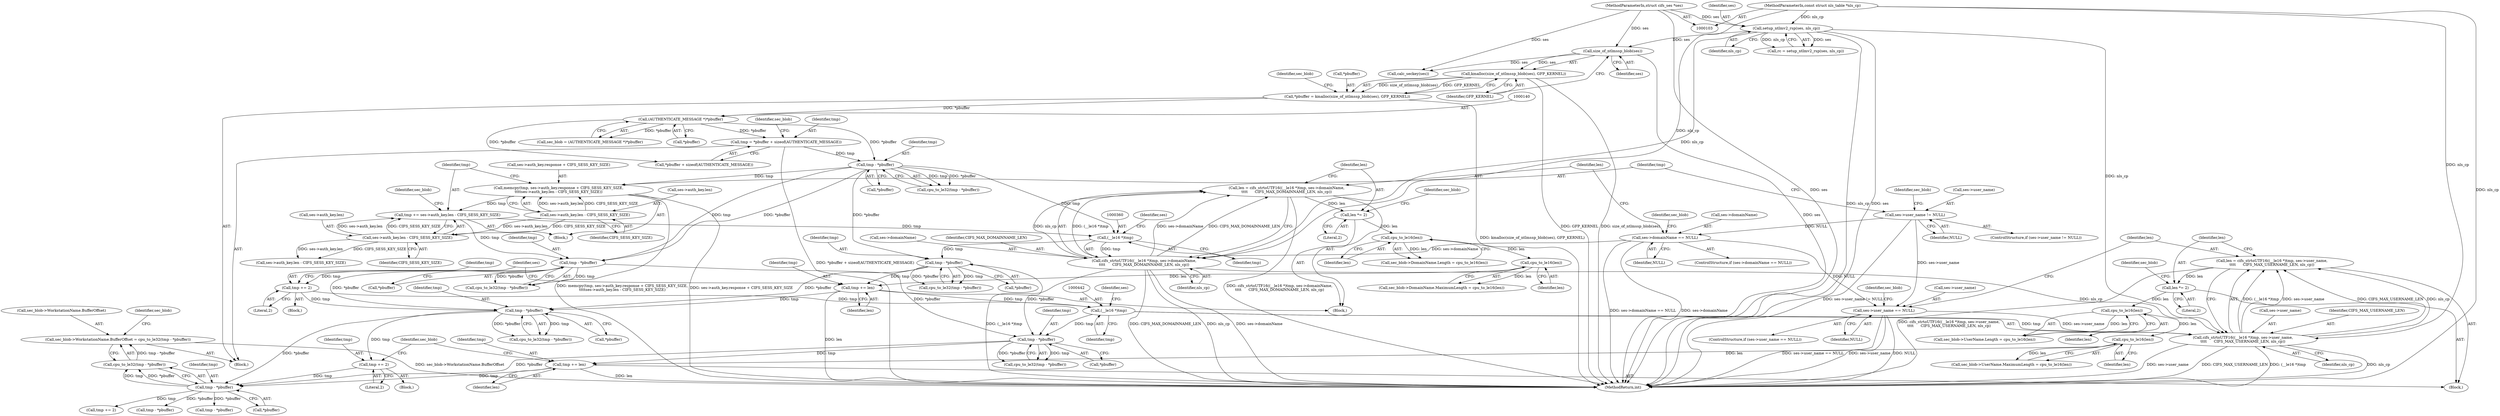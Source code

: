 digraph "0_linux_cabfb3680f78981d26c078a26e5c748531257ebb@pointer" {
"1000482" [label="(Call,sec_blob->WorkstationName.BufferOffset = cpu_to_le32(tmp - *pbuffer))"];
"1000488" [label="(Call,cpu_to_le32(tmp - *pbuffer))"];
"1000489" [label="(Call,tmp - *pbuffer)"];
"1000479" [label="(Call,tmp += len)"];
"1000477" [label="(Call,cpu_to_le16(len))"];
"1000469" [label="(Call,cpu_to_le16(len))"];
"1000449" [label="(Call,len *= 2)"];
"1000438" [label="(Call,len = cifs_strtoUTF16((__le16 *)tmp, ses->user_name,\n\t\t\t\t      CIFS_MAX_USERNAME_LEN, nls_cp))"];
"1000440" [label="(Call,cifs_strtoUTF16((__le16 *)tmp, ses->user_name,\n\t\t\t\t      CIFS_MAX_USERNAME_LEN, nls_cp))"];
"1000441" [label="(Call,(__le16 *)tmp)"];
"1000350" [label="(Call,tmp += 2)"];
"1000332" [label="(Call,tmp - *pbuffer)"];
"1000238" [label="(Call,tmp - *pbuffer)"];
"1000195" [label="(Call,tmp = *pbuffer + sizeof(AUTHENTICATE_MESSAGE))"];
"1000139" [label="(Call,(AUTHENTICATE_MESSAGE *)*pbuffer)"];
"1000130" [label="(Call,*pbuffer = kmalloc(size_of_ntlmssp_blob(ses), GFP_KERNEL))"];
"1000133" [label="(Call,kmalloc(size_of_ntlmssp_blob(ses), GFP_KERNEL))"];
"1000134" [label="(Call,size_of_ntlmssp_blob(ses))"];
"1000115" [label="(Call,setup_ntlmv2_rsp(ses, nls_cp))"];
"1000106" [label="(MethodParameterIn,struct cifs_ses *ses)"];
"1000107" [label="(MethodParameterIn,const struct nls_table *nls_cp)"];
"1000265" [label="(Call,tmp += ses->auth_key.len - CIFS_SESS_KEY_SIZE)"];
"1000267" [label="(Call,ses->auth_key.len - CIFS_SESS_KEY_SIZE)"];
"1000258" [label="(Call,ses->auth_key.len - CIFS_SESS_KEY_SIZE)"];
"1000249" [label="(Call,memcpy(tmp, ses->auth_key.response + CIFS_SESS_KEY_SIZE,\n\t\t\t\tses->auth_key.len - CIFS_SESS_KEY_SIZE))"];
"1000397" [label="(Call,tmp += len)"];
"1000395" [label="(Call,cpu_to_le16(len))"];
"1000387" [label="(Call,cpu_to_le16(len))"];
"1000367" [label="(Call,len *= 2)"];
"1000356" [label="(Call,len = cifs_strtoUTF16((__le16 *)tmp, ses->domainName,\n\t\t\t\t      CIFS_MAX_DOMAINNAME_LEN, nls_cp))"];
"1000358" [label="(Call,cifs_strtoUTF16((__le16 *)tmp, ses->domainName,\n\t\t\t\t      CIFS_MAX_DOMAINNAME_LEN, nls_cp))"];
"1000359" [label="(Call,(__le16 *)tmp)"];
"1000319" [label="(Call,ses->domainName == NULL)"];
"1000243" [label="(Call,ses->user_name != NULL)"];
"1000377" [label="(Call,tmp - *pbuffer)"];
"1000401" [label="(Call,ses->user_name == NULL)"];
"1000459" [label="(Call,tmp - *pbuffer)"];
"1000432" [label="(Call,tmp += 2)"];
"1000414" [label="(Call,tmp - *pbuffer)"];
"1000116" [label="(Identifier,ses)"];
"1000376" [label="(Call,cpu_to_le32(tmp - *pbuffer))"];
"1000249" [label="(Call,memcpy(tmp, ses->auth_key.response + CIFS_SESS_KEY_SIZE,\n\t\t\t\tses->auth_key.len - CIFS_SESS_KEY_SIZE))"];
"1000362" [label="(Call,ses->domainName)"];
"1000482" [label="(Call,sec_blob->WorkstationName.BufferOffset = cpu_to_le32(tmp - *pbuffer))"];
"1000402" [label="(Call,ses->user_name)"];
"1000444" [label="(Call,ses->user_name)"];
"1000478" [label="(Identifier,len)"];
"1000441" [label="(Call,(__le16 *)tmp)"];
"1000438" [label="(Call,len = cifs_strtoUTF16((__le16 *)tmp, ses->user_name,\n\t\t\t\t      CIFS_MAX_USERNAME_LEN, nls_cp))"];
"1000204" [label="(Identifier,sec_blob)"];
"1000248" [label="(Block,)"];
"1000463" [label="(Call,sec_blob->UserName.Length = cpu_to_le16(len))"];
"1000395" [label="(Call,cpu_to_le16(len))"];
"1000455" [label="(Identifier,sec_blob)"];
"1000195" [label="(Call,tmp = *pbuffer + sizeof(AUTHENTICATE_MESSAGE))"];
"1000416" [label="(Call,*pbuffer)"];
"1000365" [label="(Identifier,CIFS_MAX_DOMAINNAME_LEN)"];
"1000134" [label="(Call,size_of_ntlmssp_blob(ses))"];
"1000135" [label="(Identifier,ses)"];
"1000449" [label="(Call,len *= 2)"];
"1000443" [label="(Identifier,tmp)"];
"1000267" [label="(Call,ses->auth_key.len - CIFS_SESS_KEY_SIZE)"];
"1000445" [label="(Identifier,ses)"];
"1000488" [label="(Call,cpu_to_le32(tmp - *pbuffer))"];
"1000469" [label="(Call,cpu_to_le16(len))"];
"1000243" [label="(Call,ses->user_name != NULL)"];
"1000363" [label="(Identifier,ses)"];
"1000242" [label="(ControlStructure,if (ses->user_name != NULL))"];
"1000528" [label="(Call,calc_seckey(ses))"];
"1000415" [label="(Identifier,tmp)"];
"1000133" [label="(Call,kmalloc(size_of_ntlmssp_blob(ses), GFP_KERNEL))"];
"1000451" [label="(Literal,2)"];
"1000440" [label="(Call,cifs_strtoUTF16((__le16 *)tmp, ses->user_name,\n\t\t\t\t      CIFS_MAX_USERNAME_LEN, nls_cp))"];
"1000399" [label="(Identifier,len)"];
"1000259" [label="(Call,ses->auth_key.len)"];
"1000477" [label="(Call,cpu_to_le16(len))"];
"1000410" [label="(Identifier,sec_blob)"];
"1000273" [label="(Identifier,CIFS_SESS_KEY_SIZE)"];
"1000507" [label="(Call,tmp += 2)"];
"1000480" [label="(Identifier,tmp)"];
"1000139" [label="(Call,(AUTHENTICATE_MESSAGE *)*pbuffer)"];
"1000324" [label="(Block,)"];
"1000470" [label="(Identifier,len)"];
"1000373" [label="(Identifier,sec_blob)"];
"1000356" [label="(Call,len = cifs_strtoUTF16((__le16 *)tmp, ses->domainName,\n\t\t\t\t      CIFS_MAX_DOMAINNAME_LEN, nls_cp))"];
"1000483" [label="(Call,sec_blob->WorkstationName.BufferOffset)"];
"1000485" [label="(Identifier,sec_blob)"];
"1000334" [label="(Call,*pbuffer)"];
"1000369" [label="(Literal,2)"];
"1000606" [label="(MethodReturn,int)"];
"1000281" [label="(Call,ses->auth_key.len - CIFS_SESS_KEY_SIZE)"];
"1000136" [label="(Identifier,GFP_KERNEL)"];
"1000405" [label="(Identifier,NULL)"];
"1000115" [label="(Call,setup_ntlmv2_rsp(ses, nls_cp))"];
"1000138" [label="(Identifier,sec_blob)"];
"1000459" [label="(Call,tmp - *pbuffer)"];
"1000546" [label="(Call,tmp - *pbuffer)"];
"1000196" [label="(Identifier,tmp)"];
"1000432" [label="(Call,tmp += 2)"];
"1000379" [label="(Call,*pbuffer)"];
"1000250" [label="(Identifier,tmp)"];
"1000318" [label="(ControlStructure,if (ses->domainName == NULL))"];
"1000460" [label="(Identifier,tmp)"];
"1000264" [label="(Identifier,CIFS_SESS_KEY_SIZE)"];
"1000354" [label="(Block,)"];
"1000458" [label="(Call,cpu_to_le32(tmp - *pbuffer))"];
"1000439" [label="(Identifier,len)"];
"1000396" [label="(Identifier,len)"];
"1000414" [label="(Call,tmp - *pbuffer)"];
"1000265" [label="(Call,tmp += ses->auth_key.len - CIFS_SESS_KEY_SIZE)"];
"1000131" [label="(Call,*pbuffer)"];
"1000277" [label="(Identifier,sec_blob)"];
"1000481" [label="(Identifier,len)"];
"1000403" [label="(Identifier,ses)"];
"1000333" [label="(Identifier,tmp)"];
"1000461" [label="(Call,*pbuffer)"];
"1000387" [label="(Call,cpu_to_le16(len))"];
"1000357" [label="(Identifier,len)"];
"1000401" [label="(Call,ses->user_name == NULL)"];
"1000578" [label="(Call,tmp - *pbuffer)"];
"1000397" [label="(Call,tmp += len)"];
"1000319" [label="(Call,ses->domainName == NULL)"];
"1000239" [label="(Identifier,tmp)"];
"1000450" [label="(Identifier,len)"];
"1000137" [label="(Call,sec_blob = (AUTHENTICATE_MESSAGE *)*pbuffer)"];
"1000378" [label="(Identifier,tmp)"];
"1000359" [label="(Call,(__le16 *)tmp)"];
"1000130" [label="(Call,*pbuffer = kmalloc(size_of_ntlmssp_blob(ses), GFP_KERNEL))"];
"1000389" [label="(Call,sec_blob->DomainName.MaximumLength = cpu_to_le16(len))"];
"1000433" [label="(Identifier,tmp)"];
"1000368" [label="(Identifier,len)"];
"1000331" [label="(Call,cpu_to_le32(tmp - *pbuffer))"];
"1000400" [label="(ControlStructure,if (ses->user_name == NULL))"];
"1000381" [label="(Call,sec_blob->DomainName.Length = cpu_to_le16(len))"];
"1000367" [label="(Call,len *= 2)"];
"1000320" [label="(Call,ses->domainName)"];
"1000388" [label="(Identifier,len)"];
"1000434" [label="(Literal,2)"];
"1000106" [label="(MethodParameterIn,struct cifs_ses *ses)"];
"1000413" [label="(Call,cpu_to_le32(tmp - *pbuffer))"];
"1000471" [label="(Call,sec_blob->UserName.MaximumLength = cpu_to_le16(len))"];
"1000406" [label="(Block,)"];
"1000251" [label="(Call,ses->auth_key.response + CIFS_SESS_KEY_SIZE)"];
"1000240" [label="(Call,*pbuffer)"];
"1000268" [label="(Call,ses->auth_key.len)"];
"1000358" [label="(Call,cifs_strtoUTF16((__le16 *)tmp, ses->domainName,\n\t\t\t\t      CIFS_MAX_DOMAINNAME_LEN, nls_cp))"];
"1000490" [label="(Identifier,tmp)"];
"1000479" [label="(Call,tmp += len)"];
"1000350" [label="(Call,tmp += 2)"];
"1000258" [label="(Call,ses->auth_key.len - CIFS_SESS_KEY_SIZE)"];
"1000307" [label="(Identifier,sec_blob)"];
"1000352" [label="(Literal,2)"];
"1000366" [label="(Identifier,nls_cp)"];
"1000197" [label="(Call,*pbuffer + sizeof(AUTHENTICATE_MESSAGE))"];
"1000447" [label="(Identifier,CIFS_MAX_USERNAME_LEN)"];
"1000141" [label="(Call,*pbuffer)"];
"1000113" [label="(Call,rc = setup_ntlmv2_rsp(ses, nls_cp))"];
"1000361" [label="(Identifier,tmp)"];
"1000377" [label="(Call,tmp - *pbuffer)"];
"1000108" [label="(Block,)"];
"1000491" [label="(Call,*pbuffer)"];
"1000436" [label="(Block,)"];
"1000244" [label="(Call,ses->user_name)"];
"1000247" [label="(Identifier,NULL)"];
"1000328" [label="(Identifier,sec_blob)"];
"1000323" [label="(Identifier,NULL)"];
"1000238" [label="(Call,tmp - *pbuffer)"];
"1000107" [label="(MethodParameterIn,const struct nls_table *nls_cp)"];
"1000237" [label="(Call,cpu_to_le32(tmp - *pbuffer))"];
"1000496" [label="(Identifier,sec_blob)"];
"1000448" [label="(Identifier,nls_cp)"];
"1000332" [label="(Call,tmp - *pbuffer)"];
"1000351" [label="(Identifier,tmp)"];
"1000398" [label="(Identifier,tmp)"];
"1000266" [label="(Identifier,tmp)"];
"1000489" [label="(Call,tmp - *pbuffer)"];
"1000117" [label="(Identifier,nls_cp)"];
"1000482" -> "1000108"  [label="AST: "];
"1000482" -> "1000488"  [label="CFG: "];
"1000483" -> "1000482"  [label="AST: "];
"1000488" -> "1000482"  [label="AST: "];
"1000496" -> "1000482"  [label="CFG: "];
"1000482" -> "1000606"  [label="DDG: sec_blob->WorkstationName.BufferOffset"];
"1000488" -> "1000482"  [label="DDG: tmp - *pbuffer"];
"1000488" -> "1000489"  [label="CFG: "];
"1000489" -> "1000488"  [label="AST: "];
"1000489" -> "1000488"  [label="DDG: tmp"];
"1000489" -> "1000488"  [label="DDG: *pbuffer"];
"1000489" -> "1000491"  [label="CFG: "];
"1000490" -> "1000489"  [label="AST: "];
"1000491" -> "1000489"  [label="AST: "];
"1000479" -> "1000489"  [label="DDG: tmp"];
"1000432" -> "1000489"  [label="DDG: tmp"];
"1000459" -> "1000489"  [label="DDG: *pbuffer"];
"1000414" -> "1000489"  [label="DDG: *pbuffer"];
"1000489" -> "1000507"  [label="DDG: tmp"];
"1000489" -> "1000546"  [label="DDG: *pbuffer"];
"1000489" -> "1000578"  [label="DDG: *pbuffer"];
"1000479" -> "1000436"  [label="AST: "];
"1000479" -> "1000481"  [label="CFG: "];
"1000480" -> "1000479"  [label="AST: "];
"1000481" -> "1000479"  [label="AST: "];
"1000485" -> "1000479"  [label="CFG: "];
"1000479" -> "1000606"  [label="DDG: len"];
"1000477" -> "1000479"  [label="DDG: len"];
"1000459" -> "1000479"  [label="DDG: tmp"];
"1000477" -> "1000471"  [label="AST: "];
"1000477" -> "1000478"  [label="CFG: "];
"1000478" -> "1000477"  [label="AST: "];
"1000471" -> "1000477"  [label="CFG: "];
"1000477" -> "1000471"  [label="DDG: len"];
"1000469" -> "1000477"  [label="DDG: len"];
"1000469" -> "1000463"  [label="AST: "];
"1000469" -> "1000470"  [label="CFG: "];
"1000470" -> "1000469"  [label="AST: "];
"1000463" -> "1000469"  [label="CFG: "];
"1000469" -> "1000463"  [label="DDG: len"];
"1000449" -> "1000469"  [label="DDG: len"];
"1000449" -> "1000436"  [label="AST: "];
"1000449" -> "1000451"  [label="CFG: "];
"1000450" -> "1000449"  [label="AST: "];
"1000451" -> "1000449"  [label="AST: "];
"1000455" -> "1000449"  [label="CFG: "];
"1000438" -> "1000449"  [label="DDG: len"];
"1000438" -> "1000436"  [label="AST: "];
"1000438" -> "1000440"  [label="CFG: "];
"1000439" -> "1000438"  [label="AST: "];
"1000440" -> "1000438"  [label="AST: "];
"1000450" -> "1000438"  [label="CFG: "];
"1000438" -> "1000606"  [label="DDG: cifs_strtoUTF16((__le16 *)tmp, ses->user_name,\n\t\t\t\t      CIFS_MAX_USERNAME_LEN, nls_cp)"];
"1000440" -> "1000438"  [label="DDG: (__le16 *)tmp"];
"1000440" -> "1000438"  [label="DDG: ses->user_name"];
"1000440" -> "1000438"  [label="DDG: CIFS_MAX_USERNAME_LEN"];
"1000440" -> "1000438"  [label="DDG: nls_cp"];
"1000440" -> "1000448"  [label="CFG: "];
"1000441" -> "1000440"  [label="AST: "];
"1000444" -> "1000440"  [label="AST: "];
"1000447" -> "1000440"  [label="AST: "];
"1000448" -> "1000440"  [label="AST: "];
"1000440" -> "1000606"  [label="DDG: CIFS_MAX_USERNAME_LEN"];
"1000440" -> "1000606"  [label="DDG: (__le16 *)tmp"];
"1000440" -> "1000606"  [label="DDG: nls_cp"];
"1000440" -> "1000606"  [label="DDG: ses->user_name"];
"1000441" -> "1000440"  [label="DDG: tmp"];
"1000401" -> "1000440"  [label="DDG: ses->user_name"];
"1000115" -> "1000440"  [label="DDG: nls_cp"];
"1000358" -> "1000440"  [label="DDG: nls_cp"];
"1000107" -> "1000440"  [label="DDG: nls_cp"];
"1000441" -> "1000443"  [label="CFG: "];
"1000442" -> "1000441"  [label="AST: "];
"1000443" -> "1000441"  [label="AST: "];
"1000445" -> "1000441"  [label="CFG: "];
"1000350" -> "1000441"  [label="DDG: tmp"];
"1000397" -> "1000441"  [label="DDG: tmp"];
"1000441" -> "1000459"  [label="DDG: tmp"];
"1000350" -> "1000324"  [label="AST: "];
"1000350" -> "1000352"  [label="CFG: "];
"1000351" -> "1000350"  [label="AST: "];
"1000352" -> "1000350"  [label="AST: "];
"1000403" -> "1000350"  [label="CFG: "];
"1000332" -> "1000350"  [label="DDG: tmp"];
"1000350" -> "1000414"  [label="DDG: tmp"];
"1000332" -> "1000331"  [label="AST: "];
"1000332" -> "1000334"  [label="CFG: "];
"1000333" -> "1000332"  [label="AST: "];
"1000334" -> "1000332"  [label="AST: "];
"1000331" -> "1000332"  [label="CFG: "];
"1000332" -> "1000331"  [label="DDG: tmp"];
"1000332" -> "1000331"  [label="DDG: *pbuffer"];
"1000238" -> "1000332"  [label="DDG: tmp"];
"1000238" -> "1000332"  [label="DDG: *pbuffer"];
"1000265" -> "1000332"  [label="DDG: tmp"];
"1000332" -> "1000414"  [label="DDG: *pbuffer"];
"1000332" -> "1000459"  [label="DDG: *pbuffer"];
"1000238" -> "1000237"  [label="AST: "];
"1000238" -> "1000240"  [label="CFG: "];
"1000239" -> "1000238"  [label="AST: "];
"1000240" -> "1000238"  [label="AST: "];
"1000237" -> "1000238"  [label="CFG: "];
"1000238" -> "1000237"  [label="DDG: tmp"];
"1000238" -> "1000237"  [label="DDG: *pbuffer"];
"1000195" -> "1000238"  [label="DDG: tmp"];
"1000139" -> "1000238"  [label="DDG: *pbuffer"];
"1000238" -> "1000249"  [label="DDG: tmp"];
"1000238" -> "1000359"  [label="DDG: tmp"];
"1000238" -> "1000377"  [label="DDG: *pbuffer"];
"1000195" -> "1000108"  [label="AST: "];
"1000195" -> "1000197"  [label="CFG: "];
"1000196" -> "1000195"  [label="AST: "];
"1000197" -> "1000195"  [label="AST: "];
"1000204" -> "1000195"  [label="CFG: "];
"1000195" -> "1000606"  [label="DDG: *pbuffer + sizeof(AUTHENTICATE_MESSAGE)"];
"1000139" -> "1000195"  [label="DDG: *pbuffer"];
"1000139" -> "1000137"  [label="AST: "];
"1000139" -> "1000141"  [label="CFG: "];
"1000140" -> "1000139"  [label="AST: "];
"1000141" -> "1000139"  [label="AST: "];
"1000137" -> "1000139"  [label="CFG: "];
"1000139" -> "1000137"  [label="DDG: *pbuffer"];
"1000130" -> "1000139"  [label="DDG: *pbuffer"];
"1000139" -> "1000197"  [label="DDG: *pbuffer"];
"1000130" -> "1000108"  [label="AST: "];
"1000130" -> "1000133"  [label="CFG: "];
"1000131" -> "1000130"  [label="AST: "];
"1000133" -> "1000130"  [label="AST: "];
"1000138" -> "1000130"  [label="CFG: "];
"1000130" -> "1000606"  [label="DDG: kmalloc(size_of_ntlmssp_blob(ses), GFP_KERNEL)"];
"1000133" -> "1000130"  [label="DDG: size_of_ntlmssp_blob(ses)"];
"1000133" -> "1000130"  [label="DDG: GFP_KERNEL"];
"1000133" -> "1000136"  [label="CFG: "];
"1000134" -> "1000133"  [label="AST: "];
"1000136" -> "1000133"  [label="AST: "];
"1000133" -> "1000606"  [label="DDG: size_of_ntlmssp_blob(ses)"];
"1000133" -> "1000606"  [label="DDG: GFP_KERNEL"];
"1000134" -> "1000133"  [label="DDG: ses"];
"1000134" -> "1000135"  [label="CFG: "];
"1000135" -> "1000134"  [label="AST: "];
"1000136" -> "1000134"  [label="CFG: "];
"1000134" -> "1000606"  [label="DDG: ses"];
"1000115" -> "1000134"  [label="DDG: ses"];
"1000106" -> "1000134"  [label="DDG: ses"];
"1000134" -> "1000528"  [label="DDG: ses"];
"1000115" -> "1000113"  [label="AST: "];
"1000115" -> "1000117"  [label="CFG: "];
"1000116" -> "1000115"  [label="AST: "];
"1000117" -> "1000115"  [label="AST: "];
"1000113" -> "1000115"  [label="CFG: "];
"1000115" -> "1000606"  [label="DDG: nls_cp"];
"1000115" -> "1000606"  [label="DDG: ses"];
"1000115" -> "1000113"  [label="DDG: ses"];
"1000115" -> "1000113"  [label="DDG: nls_cp"];
"1000106" -> "1000115"  [label="DDG: ses"];
"1000107" -> "1000115"  [label="DDG: nls_cp"];
"1000115" -> "1000358"  [label="DDG: nls_cp"];
"1000106" -> "1000103"  [label="AST: "];
"1000106" -> "1000606"  [label="DDG: ses"];
"1000106" -> "1000528"  [label="DDG: ses"];
"1000107" -> "1000103"  [label="AST: "];
"1000107" -> "1000606"  [label="DDG: nls_cp"];
"1000107" -> "1000358"  [label="DDG: nls_cp"];
"1000265" -> "1000248"  [label="AST: "];
"1000265" -> "1000267"  [label="CFG: "];
"1000266" -> "1000265"  [label="AST: "];
"1000267" -> "1000265"  [label="AST: "];
"1000277" -> "1000265"  [label="CFG: "];
"1000267" -> "1000265"  [label="DDG: ses->auth_key.len"];
"1000267" -> "1000265"  [label="DDG: CIFS_SESS_KEY_SIZE"];
"1000249" -> "1000265"  [label="DDG: tmp"];
"1000265" -> "1000359"  [label="DDG: tmp"];
"1000267" -> "1000273"  [label="CFG: "];
"1000268" -> "1000267"  [label="AST: "];
"1000273" -> "1000267"  [label="AST: "];
"1000258" -> "1000267"  [label="DDG: ses->auth_key.len"];
"1000258" -> "1000267"  [label="DDG: CIFS_SESS_KEY_SIZE"];
"1000267" -> "1000281"  [label="DDG: ses->auth_key.len"];
"1000267" -> "1000281"  [label="DDG: CIFS_SESS_KEY_SIZE"];
"1000258" -> "1000249"  [label="AST: "];
"1000258" -> "1000264"  [label="CFG: "];
"1000259" -> "1000258"  [label="AST: "];
"1000264" -> "1000258"  [label="AST: "];
"1000249" -> "1000258"  [label="CFG: "];
"1000258" -> "1000249"  [label="DDG: ses->auth_key.len"];
"1000258" -> "1000249"  [label="DDG: CIFS_SESS_KEY_SIZE"];
"1000249" -> "1000248"  [label="AST: "];
"1000250" -> "1000249"  [label="AST: "];
"1000251" -> "1000249"  [label="AST: "];
"1000266" -> "1000249"  [label="CFG: "];
"1000249" -> "1000606"  [label="DDG: ses->auth_key.response + CIFS_SESS_KEY_SIZE"];
"1000249" -> "1000606"  [label="DDG: memcpy(tmp, ses->auth_key.response + CIFS_SESS_KEY_SIZE,\n\t\t\t\tses->auth_key.len - CIFS_SESS_KEY_SIZE)"];
"1000397" -> "1000354"  [label="AST: "];
"1000397" -> "1000399"  [label="CFG: "];
"1000398" -> "1000397"  [label="AST: "];
"1000399" -> "1000397"  [label="AST: "];
"1000403" -> "1000397"  [label="CFG: "];
"1000397" -> "1000606"  [label="DDG: len"];
"1000395" -> "1000397"  [label="DDG: len"];
"1000377" -> "1000397"  [label="DDG: tmp"];
"1000397" -> "1000414"  [label="DDG: tmp"];
"1000395" -> "1000389"  [label="AST: "];
"1000395" -> "1000396"  [label="CFG: "];
"1000396" -> "1000395"  [label="AST: "];
"1000389" -> "1000395"  [label="CFG: "];
"1000395" -> "1000389"  [label="DDG: len"];
"1000387" -> "1000395"  [label="DDG: len"];
"1000387" -> "1000381"  [label="AST: "];
"1000387" -> "1000388"  [label="CFG: "];
"1000388" -> "1000387"  [label="AST: "];
"1000381" -> "1000387"  [label="CFG: "];
"1000387" -> "1000381"  [label="DDG: len"];
"1000367" -> "1000387"  [label="DDG: len"];
"1000367" -> "1000354"  [label="AST: "];
"1000367" -> "1000369"  [label="CFG: "];
"1000368" -> "1000367"  [label="AST: "];
"1000369" -> "1000367"  [label="AST: "];
"1000373" -> "1000367"  [label="CFG: "];
"1000356" -> "1000367"  [label="DDG: len"];
"1000356" -> "1000354"  [label="AST: "];
"1000356" -> "1000358"  [label="CFG: "];
"1000357" -> "1000356"  [label="AST: "];
"1000358" -> "1000356"  [label="AST: "];
"1000368" -> "1000356"  [label="CFG: "];
"1000356" -> "1000606"  [label="DDG: cifs_strtoUTF16((__le16 *)tmp, ses->domainName,\n\t\t\t\t      CIFS_MAX_DOMAINNAME_LEN, nls_cp)"];
"1000358" -> "1000356"  [label="DDG: (__le16 *)tmp"];
"1000358" -> "1000356"  [label="DDG: ses->domainName"];
"1000358" -> "1000356"  [label="DDG: CIFS_MAX_DOMAINNAME_LEN"];
"1000358" -> "1000356"  [label="DDG: nls_cp"];
"1000358" -> "1000366"  [label="CFG: "];
"1000359" -> "1000358"  [label="AST: "];
"1000362" -> "1000358"  [label="AST: "];
"1000365" -> "1000358"  [label="AST: "];
"1000366" -> "1000358"  [label="AST: "];
"1000358" -> "1000606"  [label="DDG: CIFS_MAX_DOMAINNAME_LEN"];
"1000358" -> "1000606"  [label="DDG: nls_cp"];
"1000358" -> "1000606"  [label="DDG: ses->domainName"];
"1000358" -> "1000606"  [label="DDG: (__le16 *)tmp"];
"1000359" -> "1000358"  [label="DDG: tmp"];
"1000319" -> "1000358"  [label="DDG: ses->domainName"];
"1000359" -> "1000361"  [label="CFG: "];
"1000360" -> "1000359"  [label="AST: "];
"1000361" -> "1000359"  [label="AST: "];
"1000363" -> "1000359"  [label="CFG: "];
"1000359" -> "1000377"  [label="DDG: tmp"];
"1000319" -> "1000318"  [label="AST: "];
"1000319" -> "1000323"  [label="CFG: "];
"1000320" -> "1000319"  [label="AST: "];
"1000323" -> "1000319"  [label="AST: "];
"1000328" -> "1000319"  [label="CFG: "];
"1000357" -> "1000319"  [label="CFG: "];
"1000319" -> "1000606"  [label="DDG: ses->domainName == NULL"];
"1000319" -> "1000606"  [label="DDG: ses->domainName"];
"1000243" -> "1000319"  [label="DDG: NULL"];
"1000319" -> "1000401"  [label="DDG: NULL"];
"1000243" -> "1000242"  [label="AST: "];
"1000243" -> "1000247"  [label="CFG: "];
"1000244" -> "1000243"  [label="AST: "];
"1000247" -> "1000243"  [label="AST: "];
"1000250" -> "1000243"  [label="CFG: "];
"1000307" -> "1000243"  [label="CFG: "];
"1000243" -> "1000606"  [label="DDG: ses->user_name != NULL"];
"1000243" -> "1000401"  [label="DDG: ses->user_name"];
"1000377" -> "1000376"  [label="AST: "];
"1000377" -> "1000379"  [label="CFG: "];
"1000378" -> "1000377"  [label="AST: "];
"1000379" -> "1000377"  [label="AST: "];
"1000376" -> "1000377"  [label="CFG: "];
"1000377" -> "1000376"  [label="DDG: tmp"];
"1000377" -> "1000376"  [label="DDG: *pbuffer"];
"1000377" -> "1000414"  [label="DDG: *pbuffer"];
"1000377" -> "1000459"  [label="DDG: *pbuffer"];
"1000401" -> "1000400"  [label="AST: "];
"1000401" -> "1000405"  [label="CFG: "];
"1000402" -> "1000401"  [label="AST: "];
"1000405" -> "1000401"  [label="AST: "];
"1000410" -> "1000401"  [label="CFG: "];
"1000439" -> "1000401"  [label="CFG: "];
"1000401" -> "1000606"  [label="DDG: NULL"];
"1000401" -> "1000606"  [label="DDG: ses->user_name == NULL"];
"1000401" -> "1000606"  [label="DDG: ses->user_name"];
"1000459" -> "1000458"  [label="AST: "];
"1000459" -> "1000461"  [label="CFG: "];
"1000460" -> "1000459"  [label="AST: "];
"1000461" -> "1000459"  [label="AST: "];
"1000458" -> "1000459"  [label="CFG: "];
"1000459" -> "1000458"  [label="DDG: tmp"];
"1000459" -> "1000458"  [label="DDG: *pbuffer"];
"1000432" -> "1000406"  [label="AST: "];
"1000432" -> "1000434"  [label="CFG: "];
"1000433" -> "1000432"  [label="AST: "];
"1000434" -> "1000432"  [label="AST: "];
"1000485" -> "1000432"  [label="CFG: "];
"1000414" -> "1000432"  [label="DDG: tmp"];
"1000414" -> "1000413"  [label="AST: "];
"1000414" -> "1000416"  [label="CFG: "];
"1000415" -> "1000414"  [label="AST: "];
"1000416" -> "1000414"  [label="AST: "];
"1000413" -> "1000414"  [label="CFG: "];
"1000414" -> "1000413"  [label="DDG: tmp"];
"1000414" -> "1000413"  [label="DDG: *pbuffer"];
}
